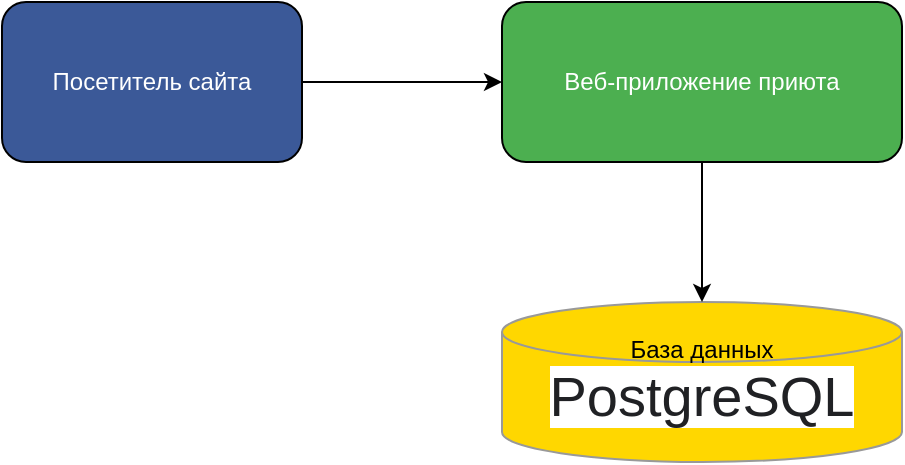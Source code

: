 <mxfile version="24.3.1" type="device">
  <diagram name="C4 Context Diagram" id="c4_context">
    <mxGraphModel dx="1290" dy="557" grid="1" gridSize="10" guides="1" tooltips="1" connect="1" arrows="1" fold="1" page="1" pageScale="1" pageWidth="827" pageHeight="1169" math="0" shadow="0">
      <root>
        <mxCell id="0" />
        <mxCell id="1" parent="0" />
        <mxCell id="visitor" value="Посетитель сайта" style="rounded=1;whiteSpace=wrap;html=1;fillColor=#3B5998;fontColor=#FFFFFF;" parent="1" vertex="1">
          <mxGeometry x="100" y="100" width="150" height="80" as="geometry" />
        </mxCell>
        <mxCell id="webApp" value="Веб-приложение приюта" style="rounded=1;whiteSpace=wrap;html=1;fillColor=#4CAF50;fontColor=#FFFFFF;" parent="1" vertex="1">
          <mxGeometry x="350" y="100" width="200" height="80" as="geometry" />
        </mxCell>
        <mxCell id="database" value="База данных&lt;div&gt;&lt;span style=&quot;color: rgb(32, 33, 36); font-family: &amp;quot;Google Sans&amp;quot;, arial, sans-serif-medium, sans-serif; font-size: 28px; text-align: left; background-color: rgb(255, 255, 255);&quot;&gt;PostgreSQL&lt;/span&gt;&lt;br&gt;&lt;/div&gt;" style="shape=cylinder3;whiteSpace=wrap;html=1;fillColor=#FFD700;strokeColor=#999999;" parent="1" vertex="1">
          <mxGeometry x="350" y="250" width="200" height="80" as="geometry" />
        </mxCell>
        <mxCell id="edge1" style="edgeStyle=orthogonalEdgeStyle;rounded=0;orthogonalLoop=1;jettySize=auto;html=1;" parent="1" source="visitor" target="webApp" edge="1">
          <mxGeometry relative="1" as="geometry" />
        </mxCell>
        <mxCell id="edge2" style="edgeStyle=orthogonalEdgeStyle;rounded=0;orthogonalLoop=1;jettySize=auto;html=1;" parent="1" source="webApp" target="database" edge="1">
          <mxGeometry relative="1" as="geometry" />
        </mxCell>
      </root>
    </mxGraphModel>
  </diagram>
</mxfile>
